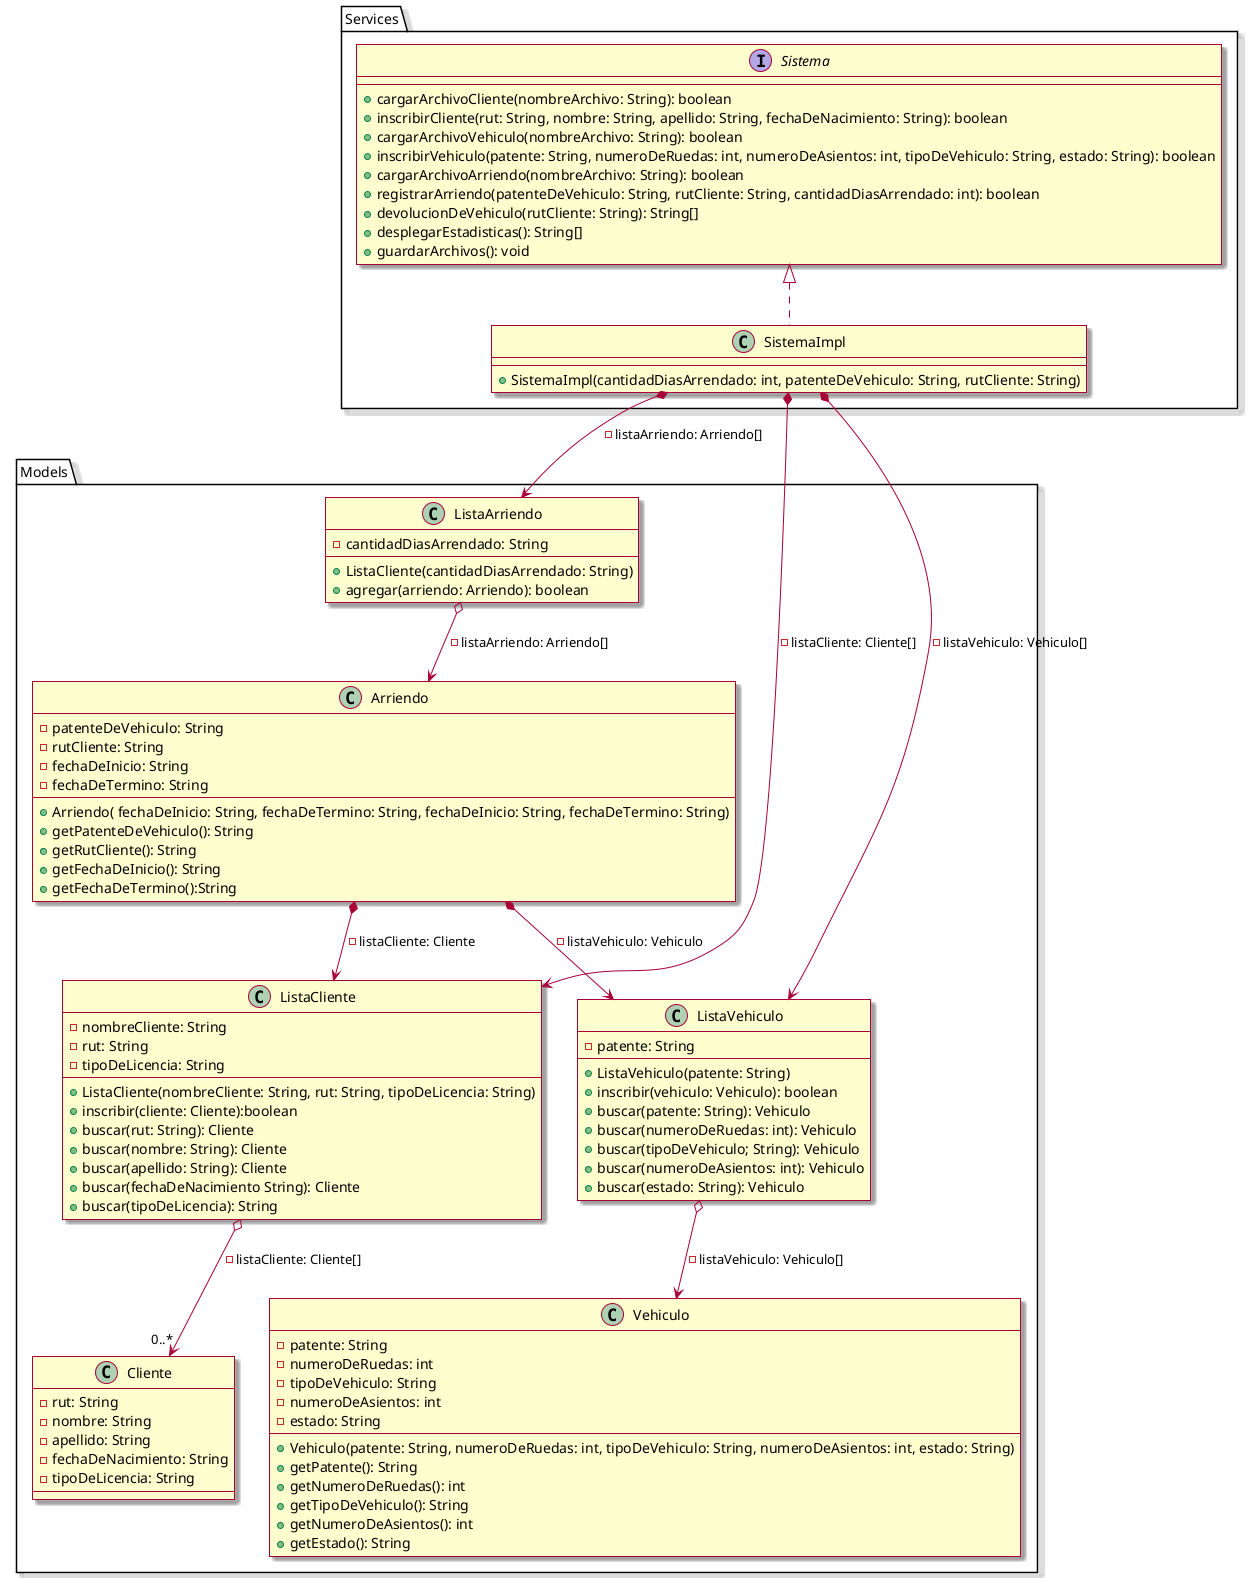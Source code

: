 @startuml
skin rose
!pragma useIntermediatePackages false

package Models {
    class Arriendo{
        -patenteDeVehiculo: String
        -rutCliente: String
        -fechaDeInicio: String
        -fechaDeTermino: String
        +Arriendo( fechaDeInicio: String, fechaDeTermino: String, fechaDeInicio: String, fechaDeTermino: String)
        +getPatenteDeVehiculo(): String
        +getRutCliente(): String
        +getFechaDeInicio(): String
        +getFechaDeTermino():String
    }

    class ListaArriendo{
        -cantidadDiasArrendado: String
        +ListaCliente(cantidadDiasArrendado: String)
        +agregar(arriendo: Arriendo): boolean

    }

    class Cliente {
        -rut: String
        -nombre: String
        -apellido: String
        -fechaDeNacimiento: String
        -tipoDeLicencia: String

    }

    class ListaCliente{
        -nombreCliente: String
        -rut: String
        -tipoDeLicencia: String
        +ListaCliente(nombreCliente: String, rut: String, tipoDeLicencia: String)
        +inscribir(cliente: Cliente):boolean
        +buscar(rut: String): Cliente
        +buscar(nombre: String): Cliente
        +buscar(apellido: String): Cliente
        +buscar(fechaDeNacimiento String): Cliente
        +buscar(tipoDeLicencia): String
    }

    class Vehiculo{
        -patente: String
        -numeroDeRuedas: int
        -tipoDeVehiculo: String
        -numeroDeAsientos: int
        -estado: String
        +Vehiculo(patente: String, numeroDeRuedas: int, tipoDeVehiculo: String, numeroDeAsientos: int, estado: String)
        +getPatente(): String
        +getNumeroDeRuedas(): int
        +getTipoDeVehiculo(): String
        +getNumeroDeAsientos(): int
        +getEstado(): String
    }

    class ListaVehiculo{
        -patente: String
        +ListaVehiculo(patente: String)
        +inscribir(vehiculo: Vehiculo): boolean
        +buscar(patente: String): Vehiculo
        +buscar(numeroDeRuedas: int): Vehiculo
        +buscar(tipoDeVehiculo; String): Vehiculo
        +buscar(numeroDeAsientos: int): Vehiculo
        +buscar(estado: String): Vehiculo
    }
}

package Services {
    interface Sistema{
        +cargarArchivoCliente(nombreArchivo: String): boolean
        +inscribirCliente(rut: String, nombre: String, apellido: String, fechaDeNacimiento: String): boolean
        +cargarArchivoVehiculo(nombreArchivo: String): boolean
        +inscribirVehiculo(patente: String, numeroDeRuedas: int, numeroDeAsientos: int, tipoDeVehiculo: String, estado: String): boolean
        +cargarArchivoArriendo(nombreArchivo: String): boolean
        +registrarArriendo(patenteDeVehiculo: String, rutCliente: String, cantidadDiasArrendado: int): boolean
        +devolucionDeVehiculo(rutCliente: String): String[]
        +desplegarEstadisticas(): String[]
        +guardarArchivos(): void
    }

    class SistemaImpl{
        +SistemaImpl(cantidadDiasArrendado: int, patenteDeVehiculo: String, rutCliente: String)

    }
}



Sistema <|.. SistemaImpl
SistemaImpl *--> ListaArriendo: -listaArriendo: Arriendo[]
SistemaImpl *--> ListaCliente: -listaCliente: Cliente[]
SistemaImpl *--> ListaVehiculo: -listaVehiculo: Vehiculo[]

ListaArriendo o--> Arriendo: -listaArriendo: Arriendo[]
ListaCliente o--> "0..*"Cliente: -listaCliente: Cliente[]
ListaVehiculo o--> Vehiculo: -listaVehiculo: Vehiculo[]
Arriendo *--> ListaCliente: -listaCliente: Cliente
Arriendo *--> ListaVehiculo: -listaVehiculo: Vehiculo

@enduml